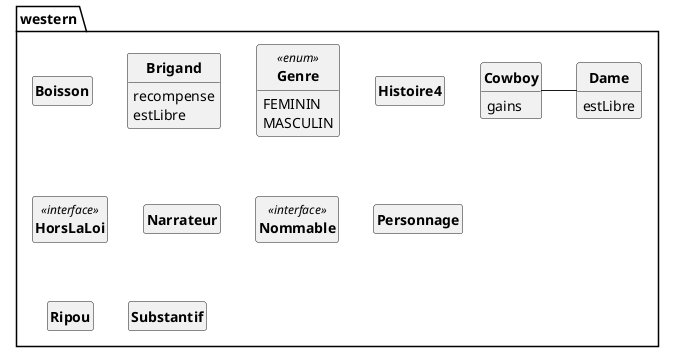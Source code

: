@startuml
'https://plantuml.com/class-diagram
skinparam style strictuml
skinparam classAttributeIconSize 0
skinparam classFontStyle Bold

hide empty members


package western{

class Boisson{

}
class Brigand{
	recompense
	estLibre

}
class Cowboy{
	gains

}
class Dame{
	estLibre

}
class Genre <<enum>>{
	FEMININ
	MASCULIN

}
class Histoire4{

}
class HorsLaLoi <<interface>>{

}
class Narrateur{

}
class Nommable <<interface>>{

}
class Personnage{

}
class Ripou{

}
class Substantif{

}

Cowboy - Dame
@enduml